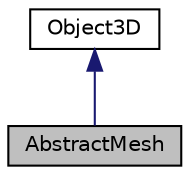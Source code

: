 digraph "AbstractMesh"
{
  edge [fontname="Helvetica",fontsize="10",labelfontname="Helvetica",labelfontsize="10"];
  node [fontname="Helvetica",fontsize="10",shape=record];
  Node1 [label="AbstractMesh",height=0.2,width=0.4,color="black", fillcolor="grey75", style="filled" fontcolor="black"];
  Node2 -> Node1 [dir="back",color="midnightblue",fontsize="10",style="solid",fontname="Helvetica"];
  Node2 [label="Object3D",height=0.2,width=0.4,color="black", fillcolor="white", style="filled",URL="$class_object3_d.html",tooltip="An object positioned in 3D space. "];
}

